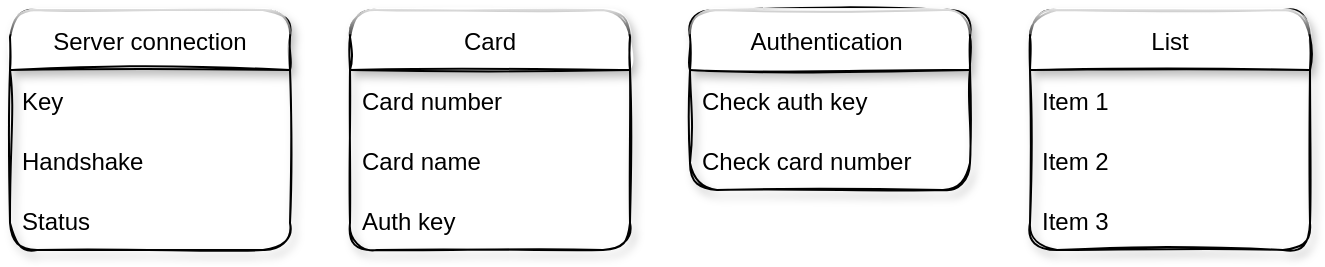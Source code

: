 <mxfile version="17.4.6" type="github">
  <diagram id="-v5NwsVk4AV303CXwWNs" name="Page-1">
    <mxGraphModel dx="1783" dy="544" grid="1" gridSize="10" guides="1" tooltips="1" connect="1" arrows="1" fold="1" page="1" pageScale="1" pageWidth="1169" pageHeight="826" math="0" shadow="0">
      <root>
        <mxCell id="0" />
        <mxCell id="1" parent="0" />
        <mxCell id="a1EaGfEy_IP6iIgWKsAN-2" value="Card" style="swimlane;fontStyle=0;childLayout=stackLayout;horizontal=1;startSize=30;horizontalStack=0;resizeParent=1;resizeParentMax=0;resizeLast=0;collapsible=1;marginBottom=0;rounded=1;shadow=1;glass=1;sketch=1;" vertex="1" parent="1">
          <mxGeometry x="120" y="170" width="140" height="120" as="geometry" />
        </mxCell>
        <mxCell id="a1EaGfEy_IP6iIgWKsAN-3" value="Card number" style="text;strokeColor=none;fillColor=none;align=left;verticalAlign=middle;spacingLeft=4;spacingRight=4;overflow=hidden;points=[[0,0.5],[1,0.5]];portConstraint=eastwest;rotatable=0;rounded=1;shadow=1;glass=1;sketch=1;" vertex="1" parent="a1EaGfEy_IP6iIgWKsAN-2">
          <mxGeometry y="30" width="140" height="30" as="geometry" />
        </mxCell>
        <mxCell id="a1EaGfEy_IP6iIgWKsAN-4" value="Card name" style="text;strokeColor=none;fillColor=none;align=left;verticalAlign=middle;spacingLeft=4;spacingRight=4;overflow=hidden;points=[[0,0.5],[1,0.5]];portConstraint=eastwest;rotatable=0;rounded=1;shadow=1;glass=1;sketch=1;" vertex="1" parent="a1EaGfEy_IP6iIgWKsAN-2">
          <mxGeometry y="60" width="140" height="30" as="geometry" />
        </mxCell>
        <mxCell id="a1EaGfEy_IP6iIgWKsAN-5" value="Auth key" style="text;strokeColor=none;fillColor=none;align=left;verticalAlign=middle;spacingLeft=4;spacingRight=4;overflow=hidden;points=[[0,0.5],[1,0.5]];portConstraint=eastwest;rotatable=0;rounded=1;shadow=1;glass=1;sketch=1;" vertex="1" parent="a1EaGfEy_IP6iIgWKsAN-2">
          <mxGeometry y="90" width="140" height="30" as="geometry" />
        </mxCell>
        <mxCell id="a1EaGfEy_IP6iIgWKsAN-6" value="Authentication " style="swimlane;fontStyle=0;childLayout=stackLayout;horizontal=1;startSize=30;horizontalStack=0;resizeParent=1;resizeParentMax=0;resizeLast=0;collapsible=1;marginBottom=0;rounded=1;shadow=1;glass=1;sketch=1;" vertex="1" parent="1">
          <mxGeometry x="290" y="170" width="140" height="90" as="geometry" />
        </mxCell>
        <mxCell id="a1EaGfEy_IP6iIgWKsAN-7" value="Check auth key" style="text;strokeColor=none;fillColor=none;align=left;verticalAlign=middle;spacingLeft=4;spacingRight=4;overflow=hidden;points=[[0,0.5],[1,0.5]];portConstraint=eastwest;rotatable=0;rounded=1;shadow=1;glass=1;sketch=1;" vertex="1" parent="a1EaGfEy_IP6iIgWKsAN-6">
          <mxGeometry y="30" width="140" height="30" as="geometry" />
        </mxCell>
        <mxCell id="a1EaGfEy_IP6iIgWKsAN-8" value="Check card number" style="text;strokeColor=none;fillColor=none;align=left;verticalAlign=middle;spacingLeft=4;spacingRight=4;overflow=hidden;points=[[0,0.5],[1,0.5]];portConstraint=eastwest;rotatable=0;rounded=1;shadow=1;glass=1;sketch=1;" vertex="1" parent="a1EaGfEy_IP6iIgWKsAN-6">
          <mxGeometry y="60" width="140" height="30" as="geometry" />
        </mxCell>
        <mxCell id="a1EaGfEy_IP6iIgWKsAN-10" value="Server connection" style="swimlane;fontStyle=0;childLayout=stackLayout;horizontal=1;startSize=30;horizontalStack=0;resizeParent=1;resizeParentMax=0;resizeLast=0;collapsible=1;marginBottom=0;rounded=1;shadow=1;glass=1;sketch=1;" vertex="1" parent="1">
          <mxGeometry x="-50" y="170" width="140" height="120" as="geometry" />
        </mxCell>
        <mxCell id="a1EaGfEy_IP6iIgWKsAN-11" value="Key" style="text;strokeColor=none;fillColor=none;align=left;verticalAlign=middle;spacingLeft=4;spacingRight=4;overflow=hidden;points=[[0,0.5],[1,0.5]];portConstraint=eastwest;rotatable=0;rounded=1;shadow=1;glass=1;sketch=1;" vertex="1" parent="a1EaGfEy_IP6iIgWKsAN-10">
          <mxGeometry y="30" width="140" height="30" as="geometry" />
        </mxCell>
        <mxCell id="a1EaGfEy_IP6iIgWKsAN-12" value="Handshake" style="text;strokeColor=none;fillColor=none;align=left;verticalAlign=middle;spacingLeft=4;spacingRight=4;overflow=hidden;points=[[0,0.5],[1,0.5]];portConstraint=eastwest;rotatable=0;rounded=1;shadow=1;glass=1;sketch=1;" vertex="1" parent="a1EaGfEy_IP6iIgWKsAN-10">
          <mxGeometry y="60" width="140" height="30" as="geometry" />
        </mxCell>
        <mxCell id="a1EaGfEy_IP6iIgWKsAN-13" value="Status" style="text;strokeColor=none;fillColor=none;align=left;verticalAlign=middle;spacingLeft=4;spacingRight=4;overflow=hidden;points=[[0,0.5],[1,0.5]];portConstraint=eastwest;rotatable=0;rounded=1;shadow=1;glass=1;sketch=1;" vertex="1" parent="a1EaGfEy_IP6iIgWKsAN-10">
          <mxGeometry y="90" width="140" height="30" as="geometry" />
        </mxCell>
        <mxCell id="a1EaGfEy_IP6iIgWKsAN-14" value="List" style="swimlane;fontStyle=0;childLayout=stackLayout;horizontal=1;startSize=30;horizontalStack=0;resizeParent=1;resizeParentMax=0;resizeLast=0;collapsible=1;marginBottom=0;rounded=1;shadow=1;glass=1;sketch=1;" vertex="1" parent="1">
          <mxGeometry x="460" y="170" width="140" height="120" as="geometry" />
        </mxCell>
        <mxCell id="a1EaGfEy_IP6iIgWKsAN-15" value="Item 1" style="text;strokeColor=none;fillColor=none;align=left;verticalAlign=middle;spacingLeft=4;spacingRight=4;overflow=hidden;points=[[0,0.5],[1,0.5]];portConstraint=eastwest;rotatable=0;rounded=1;shadow=1;glass=1;sketch=1;" vertex="1" parent="a1EaGfEy_IP6iIgWKsAN-14">
          <mxGeometry y="30" width="140" height="30" as="geometry" />
        </mxCell>
        <mxCell id="a1EaGfEy_IP6iIgWKsAN-16" value="Item 2" style="text;strokeColor=none;fillColor=none;align=left;verticalAlign=middle;spacingLeft=4;spacingRight=4;overflow=hidden;points=[[0,0.5],[1,0.5]];portConstraint=eastwest;rotatable=0;rounded=1;shadow=1;glass=1;sketch=1;" vertex="1" parent="a1EaGfEy_IP6iIgWKsAN-14">
          <mxGeometry y="60" width="140" height="30" as="geometry" />
        </mxCell>
        <mxCell id="a1EaGfEy_IP6iIgWKsAN-17" value="Item 3" style="text;strokeColor=none;fillColor=none;align=left;verticalAlign=middle;spacingLeft=4;spacingRight=4;overflow=hidden;points=[[0,0.5],[1,0.5]];portConstraint=eastwest;rotatable=0;rounded=1;shadow=1;glass=1;sketch=1;" vertex="1" parent="a1EaGfEy_IP6iIgWKsAN-14">
          <mxGeometry y="90" width="140" height="30" as="geometry" />
        </mxCell>
      </root>
    </mxGraphModel>
  </diagram>
</mxfile>
